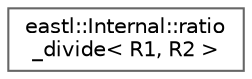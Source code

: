 digraph "类继承关系图"
{
 // LATEX_PDF_SIZE
  bgcolor="transparent";
  edge [fontname=Helvetica,fontsize=10,labelfontname=Helvetica,labelfontsize=10];
  node [fontname=Helvetica,fontsize=10,shape=box,height=0.2,width=0.4];
  rankdir="LR";
  Node0 [id="Node000000",label="eastl::Internal::ratio\l_divide\< R1, R2 \>",height=0.2,width=0.4,color="grey40", fillcolor="white", style="filled",URL="$structeastl_1_1_internal_1_1ratio__divide.html",tooltip=" "];
}
